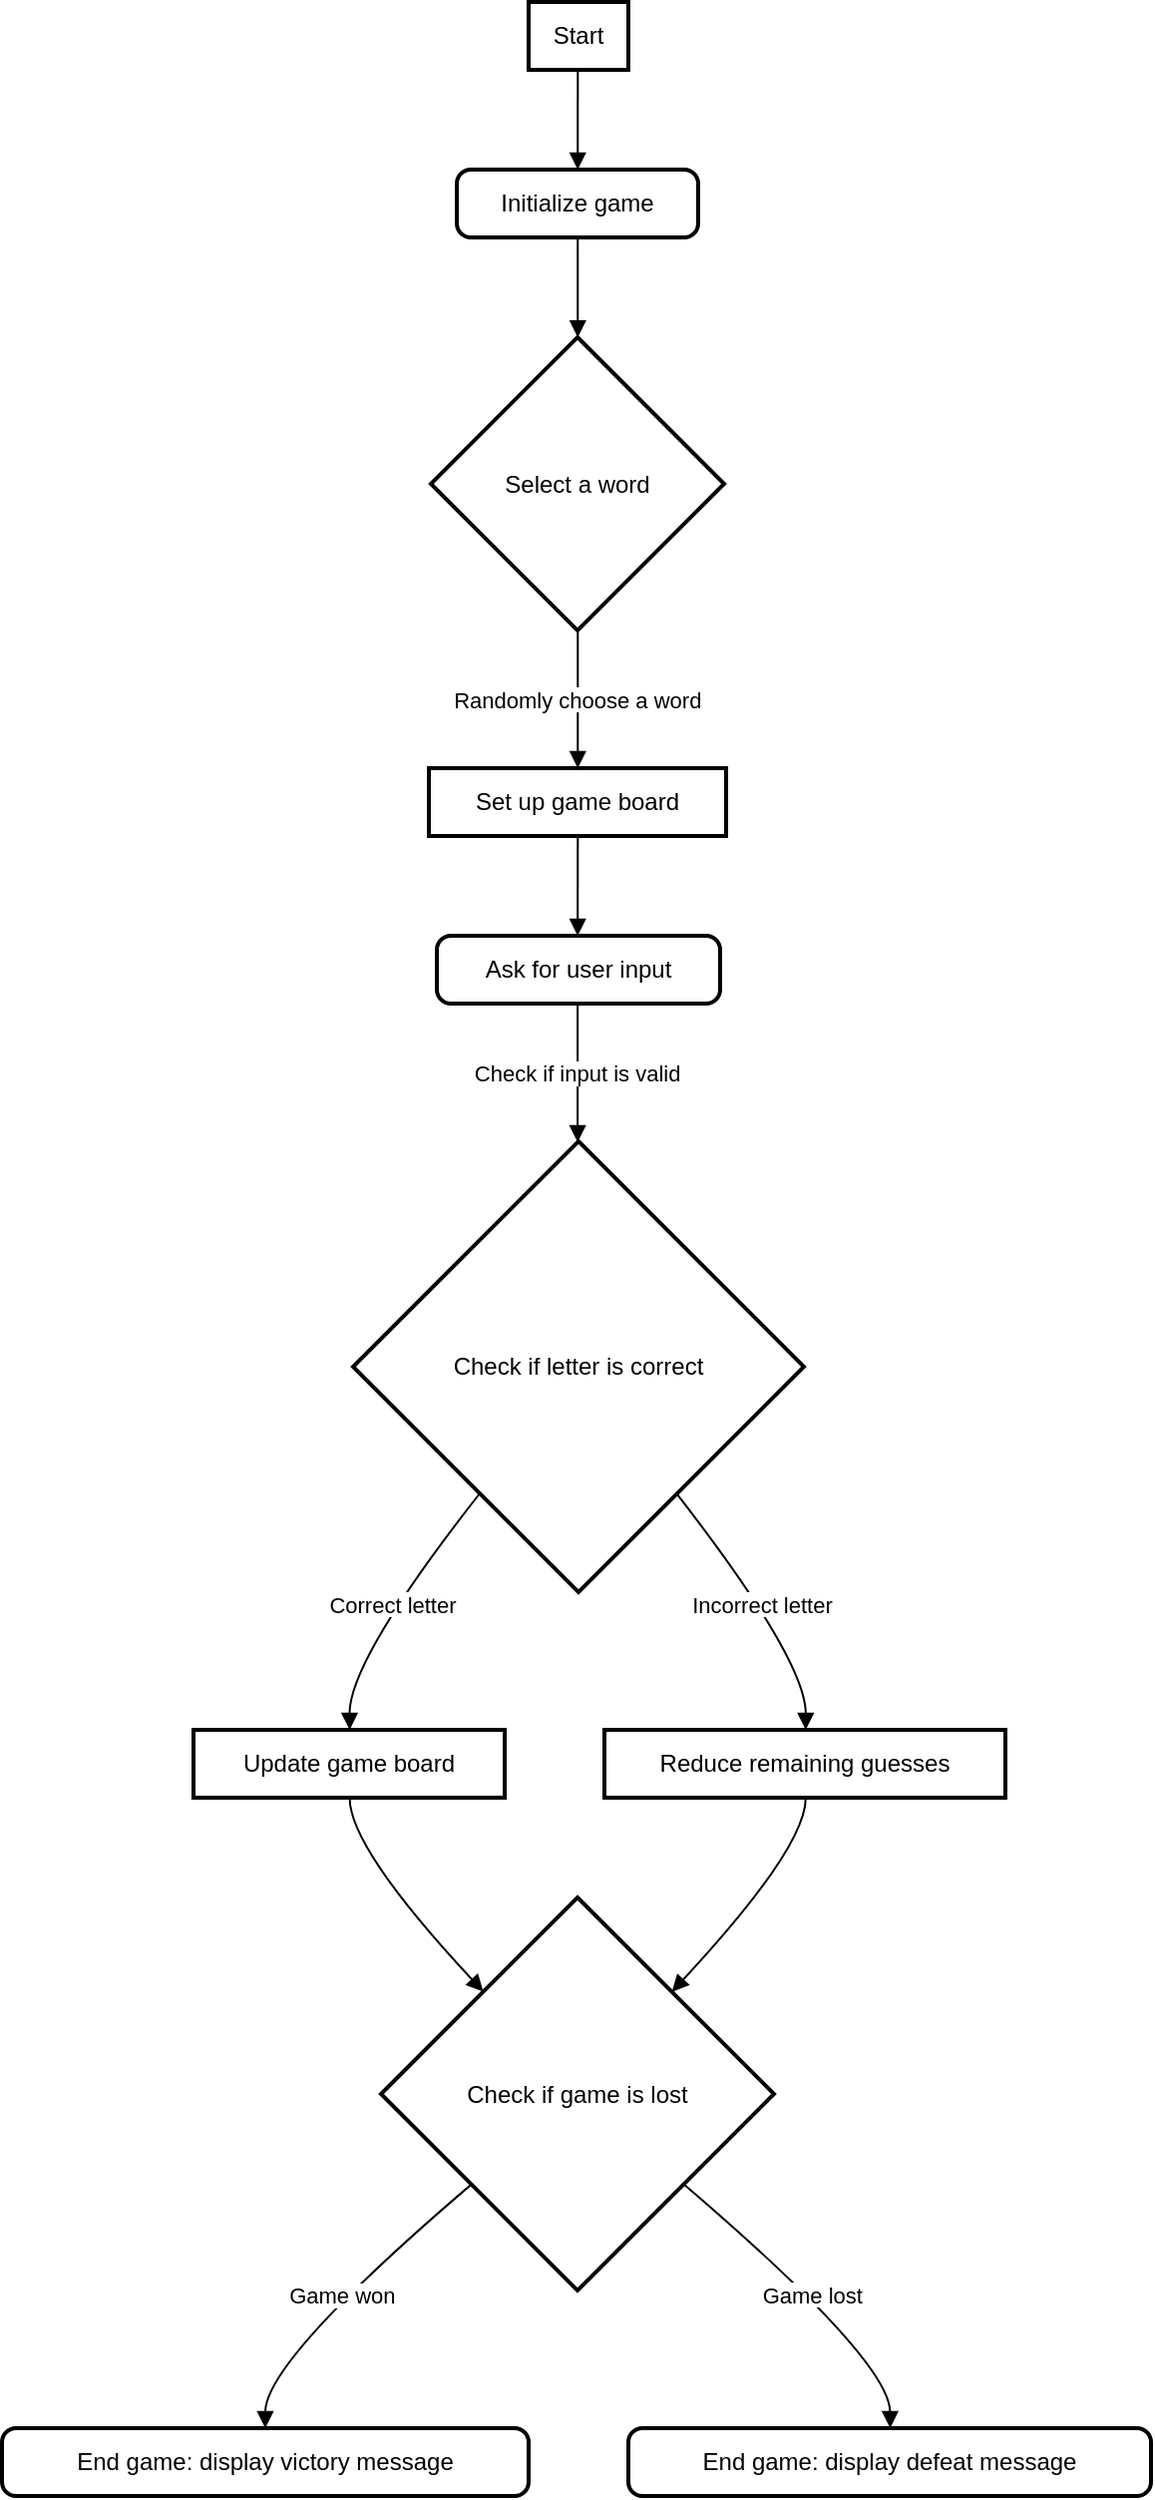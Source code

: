 <mxfile version="21.1.4" type="github">
  <diagram name="Page-1" id="rxd6fCZebPZnr8xoSVUx">
    <mxGraphModel>
      <root>
        <mxCell id="0" />
        <mxCell id="1" parent="0" />
        <mxCell id="2" value="Start" style="whiteSpace=wrap;strokeWidth=2;" vertex="1" parent="1">
          <mxGeometry x="264" width="50" height="34" as="geometry" />
        </mxCell>
        <mxCell id="3" value="Initialize game" style="rounded=1;absoluteArcSize=1;arcSize=14;whiteSpace=wrap;strokeWidth=2;" vertex="1" parent="1">
          <mxGeometry x="228" y="84" width="121" height="34" as="geometry" />
        </mxCell>
        <mxCell id="4" value="Select a word" style="rhombus;strokeWidth=2;whiteSpace=wrap;" vertex="1" parent="1">
          <mxGeometry x="215" y="168" width="147" height="147" as="geometry" />
        </mxCell>
        <mxCell id="5" value="Set up game board" style="whiteSpace=wrap;strokeWidth=2;" vertex="1" parent="1">
          <mxGeometry x="214" y="384" width="149" height="34" as="geometry" />
        </mxCell>
        <mxCell id="6" value="Ask for user input" style="rounded=1;absoluteArcSize=1;arcSize=14;whiteSpace=wrap;strokeWidth=2;" vertex="1" parent="1">
          <mxGeometry x="218" y="468" width="142" height="34" as="geometry" />
        </mxCell>
        <mxCell id="7" value="Check if letter is correct" style="rhombus;strokeWidth=2;whiteSpace=wrap;" vertex="1" parent="1">
          <mxGeometry x="176" y="571" width="226" height="226" as="geometry" />
        </mxCell>
        <mxCell id="8" value="Update game board" style="whiteSpace=wrap;strokeWidth=2;" vertex="1" parent="1">
          <mxGeometry x="96" y="866" width="156" height="34" as="geometry" />
        </mxCell>
        <mxCell id="9" value="Reduce remaining guesses" style="whiteSpace=wrap;strokeWidth=2;" vertex="1" parent="1">
          <mxGeometry x="302" y="866" width="201" height="34" as="geometry" />
        </mxCell>
        <mxCell id="10" value="Check if game is lost" style="rhombus;strokeWidth=2;whiteSpace=wrap;" vertex="1" parent="1">
          <mxGeometry x="190" y="950" width="197" height="197" as="geometry" />
        </mxCell>
        <mxCell id="11" value="End game: display victory message" style="rounded=1;absoluteArcSize=1;arcSize=14;whiteSpace=wrap;strokeWidth=2;" vertex="1" parent="1">
          <mxGeometry y="1216" width="264" height="34" as="geometry" />
        </mxCell>
        <mxCell id="12" value="End game: display defeat message" style="rounded=1;absoluteArcSize=1;arcSize=14;whiteSpace=wrap;strokeWidth=2;" vertex="1" parent="1">
          <mxGeometry x="314" y="1216" width="262" height="34" as="geometry" />
        </mxCell>
        <mxCell id="13" value="" style="curved=1;startArrow=none;endArrow=block;exitX=0.493;exitY=1;entryX=0.501;entryY=0;" edge="1" parent="1" source="2" target="3">
          <mxGeometry relative="1" as="geometry">
            <Array as="points" />
          </mxGeometry>
        </mxCell>
        <mxCell id="14" value="" style="curved=1;startArrow=none;endArrow=block;exitX=0.501;exitY=1;entryX=0.501;entryY=0;" edge="1" parent="1" source="3" target="4">
          <mxGeometry relative="1" as="geometry">
            <Array as="points" />
          </mxGeometry>
        </mxCell>
        <mxCell id="15" value="Randomly choose a word" style="curved=1;startArrow=none;endArrow=block;exitX=0.501;exitY=0.999;entryX=0.501;entryY=-0.006;" edge="1" parent="1" source="4" target="5">
          <mxGeometry relative="1" as="geometry">
            <Array as="points" />
          </mxGeometry>
        </mxCell>
        <mxCell id="16" value="" style="curved=1;startArrow=none;endArrow=block;exitX=0.501;exitY=0.994;entryX=0.497;entryY=-0.006;" edge="1" parent="1" source="5" target="6">
          <mxGeometry relative="1" as="geometry">
            <Array as="points" />
          </mxGeometry>
        </mxCell>
        <mxCell id="17" value="Check if input is valid" style="curved=1;startArrow=none;endArrow=block;exitX=0.497;exitY=0.994;entryX=0.498;entryY=-0.001;" edge="1" parent="1" source="6" target="7">
          <mxGeometry relative="1" as="geometry">
            <Array as="points" />
          </mxGeometry>
        </mxCell>
        <mxCell id="18" value="Correct letter" style="curved=1;startArrow=none;endArrow=block;exitX=0.111;exitY=0.999;entryX=0.502;entryY=-0.01;" edge="1" parent="1" source="7" target="8">
          <mxGeometry relative="1" as="geometry">
            <Array as="points">
              <mxPoint x="174" y="831" />
            </Array>
          </mxGeometry>
        </mxCell>
        <mxCell id="19" value="Incorrect letter" style="curved=1;startArrow=none;endArrow=block;exitX=0.886;exitY=0.999;entryX=0.502;entryY=-0.01;" edge="1" parent="1" source="7" target="9">
          <mxGeometry relative="1" as="geometry">
            <Array as="points">
              <mxPoint x="403" y="831" />
            </Array>
          </mxGeometry>
        </mxCell>
        <mxCell id="20" value="" style="curved=1;startArrow=none;endArrow=block;exitX=0.502;exitY=0.99;entryX=0.038;entryY=-0.002;" edge="1" parent="1" source="8" target="10">
          <mxGeometry relative="1" as="geometry">
            <Array as="points">
              <mxPoint x="174" y="925" />
            </Array>
          </mxGeometry>
        </mxCell>
        <mxCell id="21" value="" style="curved=1;startArrow=none;endArrow=block;exitX=0.502;exitY=0.99;entryX=0.964;entryY=-0.002;" edge="1" parent="1" source="9" target="10">
          <mxGeometry relative="1" as="geometry">
            <Array as="points">
              <mxPoint x="403" y="925" />
            </Array>
          </mxGeometry>
        </mxCell>
        <mxCell id="22" value="Game won" style="curved=1;startArrow=none;endArrow=block;exitX=-0.0;exitY=0.926;entryX=0.5;entryY=0.002;" edge="1" parent="1" source="10" target="11">
          <mxGeometry relative="1" as="geometry">
            <Array as="points">
              <mxPoint x="132" y="1182" />
            </Array>
          </mxGeometry>
        </mxCell>
        <mxCell id="23" value="Game lost" style="curved=1;startArrow=none;endArrow=block;exitX=1.002;exitY=0.926;entryX=0.501;entryY=0.002;" edge="1" parent="1" source="10" target="12">
          <mxGeometry relative="1" as="geometry">
            <Array as="points">
              <mxPoint x="445" y="1182" />
            </Array>
          </mxGeometry>
        </mxCell>
      </root>
    </mxGraphModel>
  </diagram>
</mxfile>
